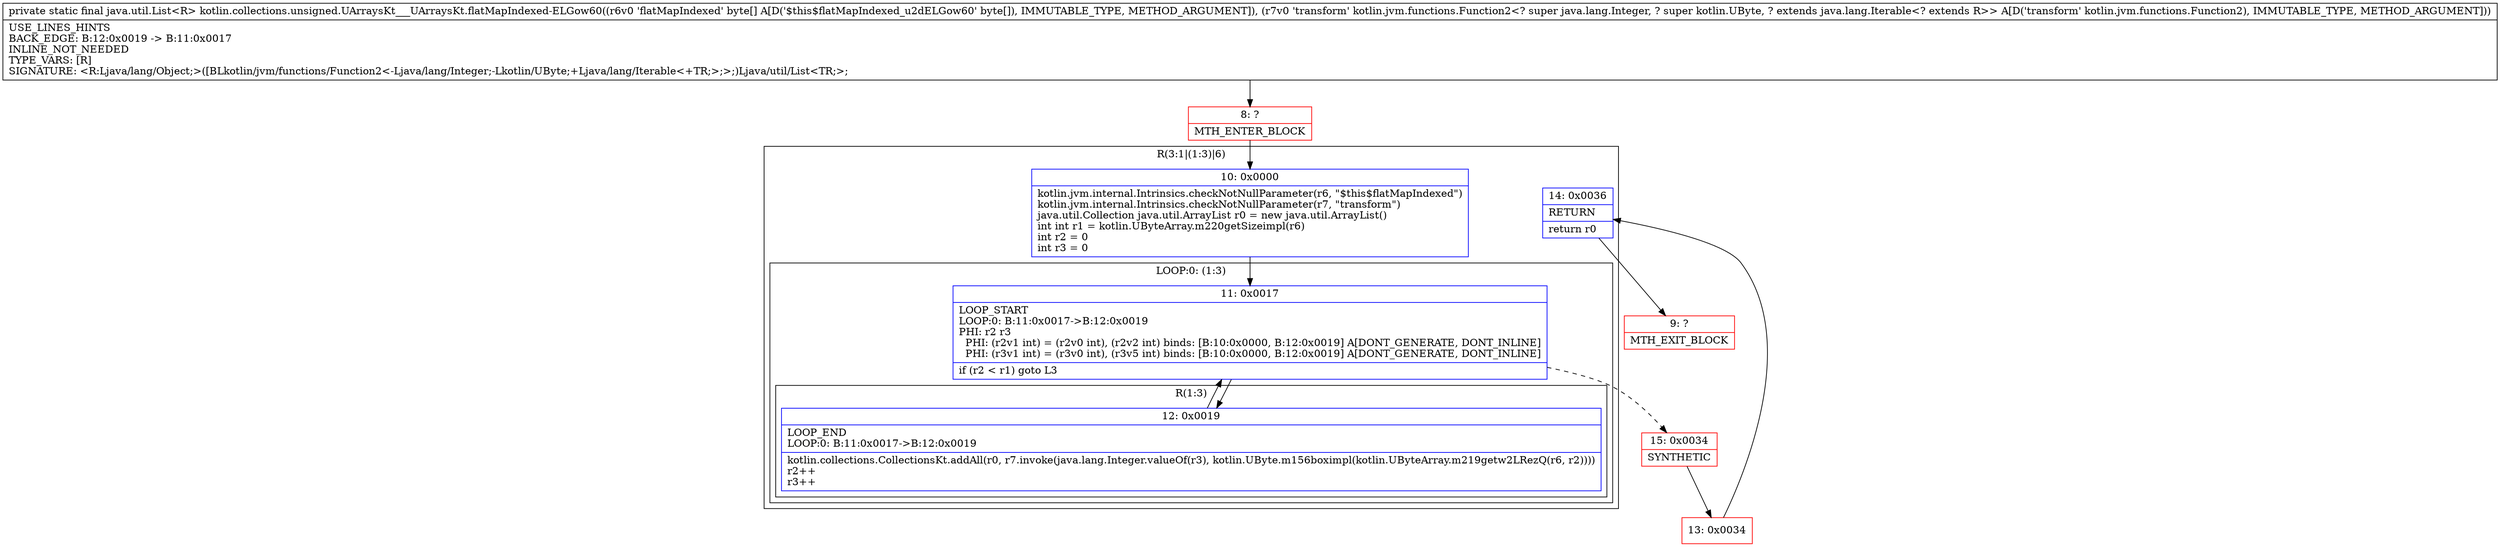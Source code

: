 digraph "CFG forkotlin.collections.unsigned.UArraysKt___UArraysKt.flatMapIndexed\-ELGow60([BLkotlin\/jvm\/functions\/Function2;)Ljava\/util\/List;" {
subgraph cluster_Region_230311220 {
label = "R(3:1|(1:3)|6)";
node [shape=record,color=blue];
Node_10 [shape=record,label="{10\:\ 0x0000|kotlin.jvm.internal.Intrinsics.checkNotNullParameter(r6, \"$this$flatMapIndexed\")\lkotlin.jvm.internal.Intrinsics.checkNotNullParameter(r7, \"transform\")\ljava.util.Collection java.util.ArrayList r0 = new java.util.ArrayList()\lint int r1 = kotlin.UByteArray.m220getSizeimpl(r6)\lint r2 = 0\lint r3 = 0\l}"];
subgraph cluster_LoopRegion_1634568681 {
label = "LOOP:0: (1:3)";
node [shape=record,color=blue];
Node_11 [shape=record,label="{11\:\ 0x0017|LOOP_START\lLOOP:0: B:11:0x0017\-\>B:12:0x0019\lPHI: r2 r3 \l  PHI: (r2v1 int) = (r2v0 int), (r2v2 int) binds: [B:10:0x0000, B:12:0x0019] A[DONT_GENERATE, DONT_INLINE]\l  PHI: (r3v1 int) = (r3v0 int), (r3v5 int) binds: [B:10:0x0000, B:12:0x0019] A[DONT_GENERATE, DONT_INLINE]\l|if (r2 \< r1) goto L3\l}"];
subgraph cluster_Region_2053306409 {
label = "R(1:3)";
node [shape=record,color=blue];
Node_12 [shape=record,label="{12\:\ 0x0019|LOOP_END\lLOOP:0: B:11:0x0017\-\>B:12:0x0019\l|kotlin.collections.CollectionsKt.addAll(r0, r7.invoke(java.lang.Integer.valueOf(r3), kotlin.UByte.m156boximpl(kotlin.UByteArray.m219getw2LRezQ(r6, r2))))\lr2++\lr3++\l}"];
}
}
Node_14 [shape=record,label="{14\:\ 0x0036|RETURN\l|return r0\l}"];
}
Node_8 [shape=record,color=red,label="{8\:\ ?|MTH_ENTER_BLOCK\l}"];
Node_15 [shape=record,color=red,label="{15\:\ 0x0034|SYNTHETIC\l}"];
Node_13 [shape=record,color=red,label="{13\:\ 0x0034}"];
Node_9 [shape=record,color=red,label="{9\:\ ?|MTH_EXIT_BLOCK\l}"];
MethodNode[shape=record,label="{private static final java.util.List\<R\> kotlin.collections.unsigned.UArraysKt___UArraysKt.flatMapIndexed\-ELGow60((r6v0 'flatMapIndexed' byte[] A[D('$this$flatMapIndexed_u2dELGow60' byte[]), IMMUTABLE_TYPE, METHOD_ARGUMENT]), (r7v0 'transform' kotlin.jvm.functions.Function2\<? super java.lang.Integer, ? super kotlin.UByte, ? extends java.lang.Iterable\<? extends R\>\> A[D('transform' kotlin.jvm.functions.Function2), IMMUTABLE_TYPE, METHOD_ARGUMENT]))  | USE_LINES_HINTS\lBACK_EDGE: B:12:0x0019 \-\> B:11:0x0017\lINLINE_NOT_NEEDED\lTYPE_VARS: [R]\lSIGNATURE: \<R:Ljava\/lang\/Object;\>([BLkotlin\/jvm\/functions\/Function2\<\-Ljava\/lang\/Integer;\-Lkotlin\/UByte;+Ljava\/lang\/Iterable\<+TR;\>;\>;)Ljava\/util\/List\<TR;\>;\l}"];
MethodNode -> Node_8;Node_10 -> Node_11;
Node_11 -> Node_12;
Node_11 -> Node_15[style=dashed];
Node_12 -> Node_11;
Node_14 -> Node_9;
Node_8 -> Node_10;
Node_15 -> Node_13;
Node_13 -> Node_14;
}


